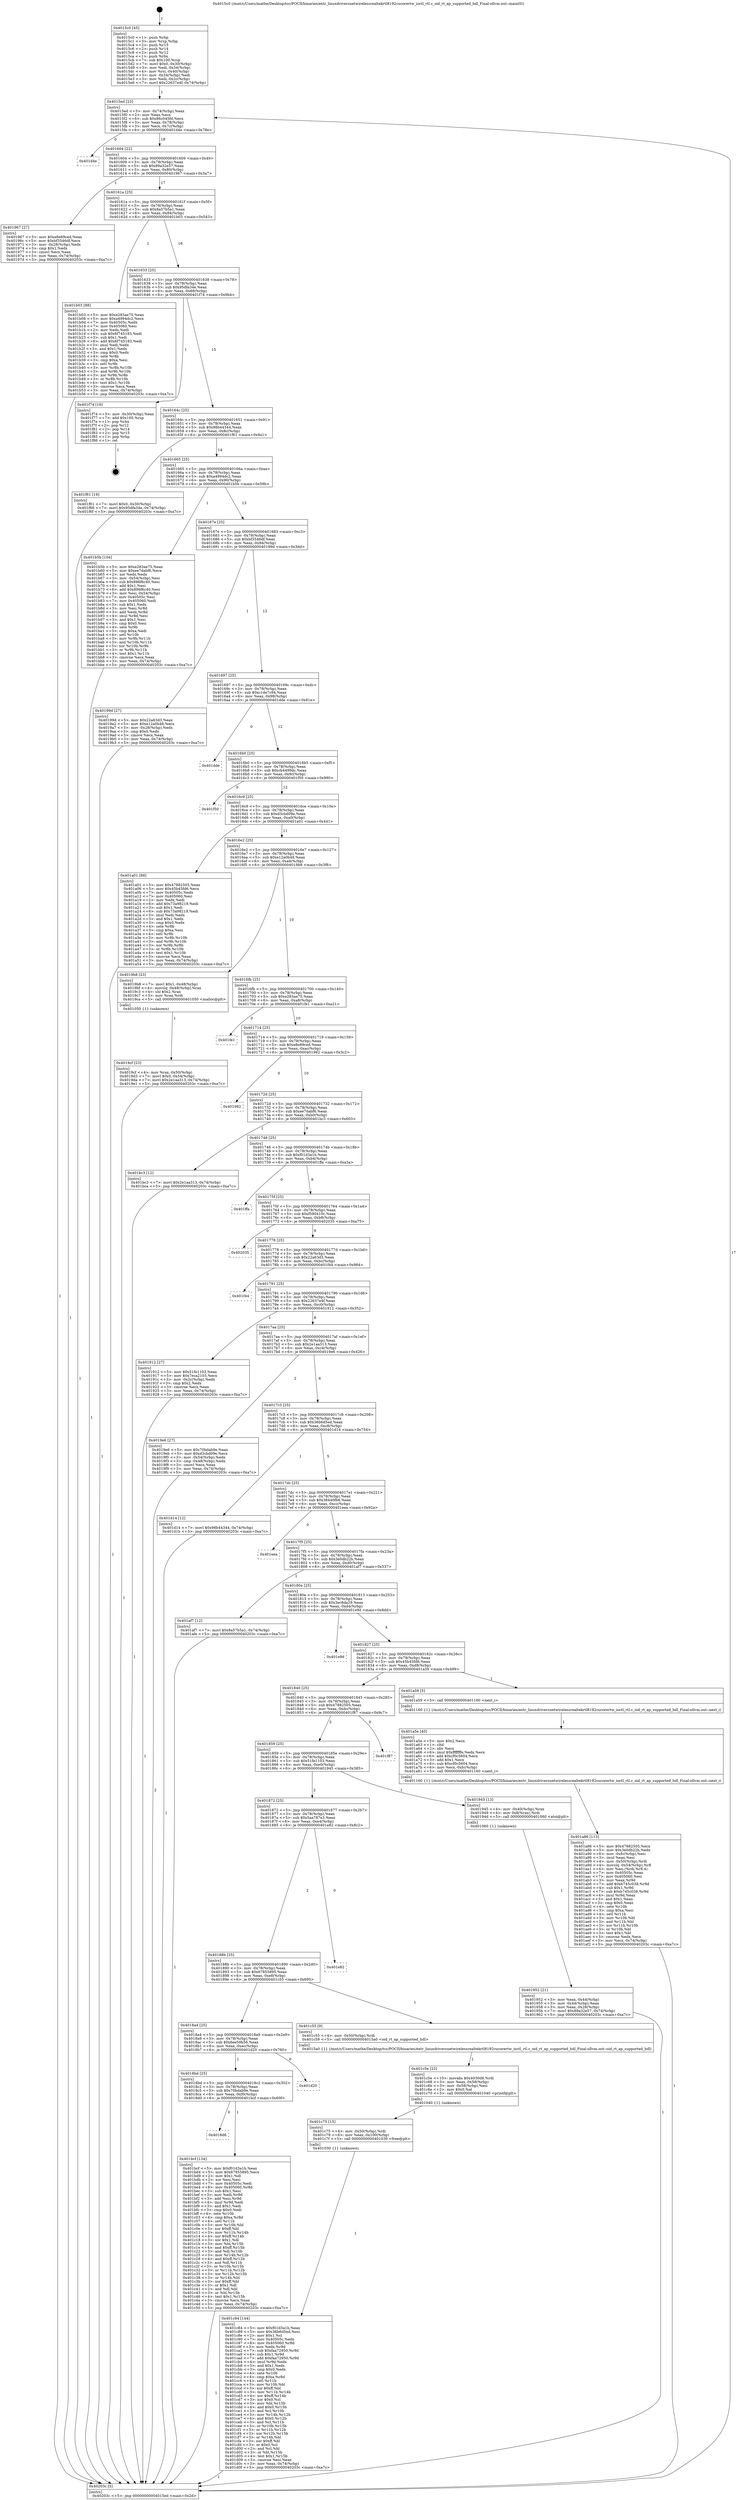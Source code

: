 digraph "0x4015c0" {
  label = "0x4015c0 (/mnt/c/Users/mathe/Desktop/tcc/POCII/binaries/extr_linuxdriversnetwirelessrealtekrtl8192cucorertw_ioctl_rtl.c_oid_rt_ap_supported_hdl_Final-ollvm.out::main(0))"
  labelloc = "t"
  node[shape=record]

  Entry [label="",width=0.3,height=0.3,shape=circle,fillcolor=black,style=filled]
  "0x4015ed" [label="{
     0x4015ed [23]\l
     | [instrs]\l
     &nbsp;&nbsp;0x4015ed \<+3\>: mov -0x74(%rbp),%eax\l
     &nbsp;&nbsp;0x4015f0 \<+2\>: mov %eax,%ecx\l
     &nbsp;&nbsp;0x4015f2 \<+6\>: sub $0x86c045fd,%ecx\l
     &nbsp;&nbsp;0x4015f8 \<+3\>: mov %eax,-0x78(%rbp)\l
     &nbsp;&nbsp;0x4015fb \<+3\>: mov %ecx,-0x7c(%rbp)\l
     &nbsp;&nbsp;0x4015fe \<+6\>: je 0000000000401d4e \<main+0x78e\>\l
  }"]
  "0x401d4e" [label="{
     0x401d4e\l
  }", style=dashed]
  "0x401604" [label="{
     0x401604 [22]\l
     | [instrs]\l
     &nbsp;&nbsp;0x401604 \<+5\>: jmp 0000000000401609 \<main+0x49\>\l
     &nbsp;&nbsp;0x401609 \<+3\>: mov -0x78(%rbp),%eax\l
     &nbsp;&nbsp;0x40160c \<+5\>: sub $0x89a32e57,%eax\l
     &nbsp;&nbsp;0x401611 \<+3\>: mov %eax,-0x80(%rbp)\l
     &nbsp;&nbsp;0x401614 \<+6\>: je 0000000000401967 \<main+0x3a7\>\l
  }"]
  Exit [label="",width=0.3,height=0.3,shape=circle,fillcolor=black,style=filled,peripheries=2]
  "0x401967" [label="{
     0x401967 [27]\l
     | [instrs]\l
     &nbsp;&nbsp;0x401967 \<+5\>: mov $0xe8e89ced,%eax\l
     &nbsp;&nbsp;0x40196c \<+5\>: mov $0xbf3546df,%ecx\l
     &nbsp;&nbsp;0x401971 \<+3\>: mov -0x28(%rbp),%edx\l
     &nbsp;&nbsp;0x401974 \<+3\>: cmp $0x1,%edx\l
     &nbsp;&nbsp;0x401977 \<+3\>: cmovl %ecx,%eax\l
     &nbsp;&nbsp;0x40197a \<+3\>: mov %eax,-0x74(%rbp)\l
     &nbsp;&nbsp;0x40197d \<+5\>: jmp 000000000040203c \<main+0xa7c\>\l
  }"]
  "0x40161a" [label="{
     0x40161a [25]\l
     | [instrs]\l
     &nbsp;&nbsp;0x40161a \<+5\>: jmp 000000000040161f \<main+0x5f\>\l
     &nbsp;&nbsp;0x40161f \<+3\>: mov -0x78(%rbp),%eax\l
     &nbsp;&nbsp;0x401622 \<+5\>: sub $0x8a57b5a1,%eax\l
     &nbsp;&nbsp;0x401627 \<+6\>: mov %eax,-0x84(%rbp)\l
     &nbsp;&nbsp;0x40162d \<+6\>: je 0000000000401b03 \<main+0x543\>\l
  }"]
  "0x401c84" [label="{
     0x401c84 [144]\l
     | [instrs]\l
     &nbsp;&nbsp;0x401c84 \<+5\>: mov $0xf01d3a1b,%eax\l
     &nbsp;&nbsp;0x401c89 \<+5\>: mov $0x36b6d5ed,%esi\l
     &nbsp;&nbsp;0x401c8e \<+2\>: mov $0x1,%cl\l
     &nbsp;&nbsp;0x401c90 \<+7\>: mov 0x40505c,%edx\l
     &nbsp;&nbsp;0x401c97 \<+8\>: mov 0x405060,%r8d\l
     &nbsp;&nbsp;0x401c9f \<+3\>: mov %edx,%r9d\l
     &nbsp;&nbsp;0x401ca2 \<+7\>: sub $0xfaa72950,%r9d\l
     &nbsp;&nbsp;0x401ca9 \<+4\>: sub $0x1,%r9d\l
     &nbsp;&nbsp;0x401cad \<+7\>: add $0xfaa72950,%r9d\l
     &nbsp;&nbsp;0x401cb4 \<+4\>: imul %r9d,%edx\l
     &nbsp;&nbsp;0x401cb8 \<+3\>: and $0x1,%edx\l
     &nbsp;&nbsp;0x401cbb \<+3\>: cmp $0x0,%edx\l
     &nbsp;&nbsp;0x401cbe \<+4\>: sete %r10b\l
     &nbsp;&nbsp;0x401cc2 \<+4\>: cmp $0xa,%r8d\l
     &nbsp;&nbsp;0x401cc6 \<+4\>: setl %r11b\l
     &nbsp;&nbsp;0x401cca \<+3\>: mov %r10b,%bl\l
     &nbsp;&nbsp;0x401ccd \<+3\>: xor $0xff,%bl\l
     &nbsp;&nbsp;0x401cd0 \<+3\>: mov %r11b,%r14b\l
     &nbsp;&nbsp;0x401cd3 \<+4\>: xor $0xff,%r14b\l
     &nbsp;&nbsp;0x401cd7 \<+3\>: xor $0x0,%cl\l
     &nbsp;&nbsp;0x401cda \<+3\>: mov %bl,%r15b\l
     &nbsp;&nbsp;0x401cdd \<+4\>: and $0x0,%r15b\l
     &nbsp;&nbsp;0x401ce1 \<+3\>: and %cl,%r10b\l
     &nbsp;&nbsp;0x401ce4 \<+3\>: mov %r14b,%r12b\l
     &nbsp;&nbsp;0x401ce7 \<+4\>: and $0x0,%r12b\l
     &nbsp;&nbsp;0x401ceb \<+3\>: and %cl,%r11b\l
     &nbsp;&nbsp;0x401cee \<+3\>: or %r10b,%r15b\l
     &nbsp;&nbsp;0x401cf1 \<+3\>: or %r11b,%r12b\l
     &nbsp;&nbsp;0x401cf4 \<+3\>: xor %r12b,%r15b\l
     &nbsp;&nbsp;0x401cf7 \<+3\>: or %r14b,%bl\l
     &nbsp;&nbsp;0x401cfa \<+3\>: xor $0xff,%bl\l
     &nbsp;&nbsp;0x401cfd \<+3\>: or $0x0,%cl\l
     &nbsp;&nbsp;0x401d00 \<+2\>: and %cl,%bl\l
     &nbsp;&nbsp;0x401d02 \<+3\>: or %bl,%r15b\l
     &nbsp;&nbsp;0x401d05 \<+4\>: test $0x1,%r15b\l
     &nbsp;&nbsp;0x401d09 \<+3\>: cmovne %esi,%eax\l
     &nbsp;&nbsp;0x401d0c \<+3\>: mov %eax,-0x74(%rbp)\l
     &nbsp;&nbsp;0x401d0f \<+5\>: jmp 000000000040203c \<main+0xa7c\>\l
  }"]
  "0x401b03" [label="{
     0x401b03 [88]\l
     | [instrs]\l
     &nbsp;&nbsp;0x401b03 \<+5\>: mov $0xe283ae75,%eax\l
     &nbsp;&nbsp;0x401b08 \<+5\>: mov $0xa4994dc2,%ecx\l
     &nbsp;&nbsp;0x401b0d \<+7\>: mov 0x40505c,%edx\l
     &nbsp;&nbsp;0x401b14 \<+7\>: mov 0x405060,%esi\l
     &nbsp;&nbsp;0x401b1b \<+2\>: mov %edx,%edi\l
     &nbsp;&nbsp;0x401b1d \<+6\>: sub $0x6f745183,%edi\l
     &nbsp;&nbsp;0x401b23 \<+3\>: sub $0x1,%edi\l
     &nbsp;&nbsp;0x401b26 \<+6\>: add $0x6f745183,%edi\l
     &nbsp;&nbsp;0x401b2c \<+3\>: imul %edi,%edx\l
     &nbsp;&nbsp;0x401b2f \<+3\>: and $0x1,%edx\l
     &nbsp;&nbsp;0x401b32 \<+3\>: cmp $0x0,%edx\l
     &nbsp;&nbsp;0x401b35 \<+4\>: sete %r8b\l
     &nbsp;&nbsp;0x401b39 \<+3\>: cmp $0xa,%esi\l
     &nbsp;&nbsp;0x401b3c \<+4\>: setl %r9b\l
     &nbsp;&nbsp;0x401b40 \<+3\>: mov %r8b,%r10b\l
     &nbsp;&nbsp;0x401b43 \<+3\>: and %r9b,%r10b\l
     &nbsp;&nbsp;0x401b46 \<+3\>: xor %r9b,%r8b\l
     &nbsp;&nbsp;0x401b49 \<+3\>: or %r8b,%r10b\l
     &nbsp;&nbsp;0x401b4c \<+4\>: test $0x1,%r10b\l
     &nbsp;&nbsp;0x401b50 \<+3\>: cmovne %ecx,%eax\l
     &nbsp;&nbsp;0x401b53 \<+3\>: mov %eax,-0x74(%rbp)\l
     &nbsp;&nbsp;0x401b56 \<+5\>: jmp 000000000040203c \<main+0xa7c\>\l
  }"]
  "0x401633" [label="{
     0x401633 [25]\l
     | [instrs]\l
     &nbsp;&nbsp;0x401633 \<+5\>: jmp 0000000000401638 \<main+0x78\>\l
     &nbsp;&nbsp;0x401638 \<+3\>: mov -0x78(%rbp),%eax\l
     &nbsp;&nbsp;0x40163b \<+5\>: sub $0x95dfa34e,%eax\l
     &nbsp;&nbsp;0x401640 \<+6\>: mov %eax,-0x88(%rbp)\l
     &nbsp;&nbsp;0x401646 \<+6\>: je 0000000000401f74 \<main+0x9b4\>\l
  }"]
  "0x401c75" [label="{
     0x401c75 [15]\l
     | [instrs]\l
     &nbsp;&nbsp;0x401c75 \<+4\>: mov -0x50(%rbp),%rdi\l
     &nbsp;&nbsp;0x401c79 \<+6\>: mov %eax,-0x100(%rbp)\l
     &nbsp;&nbsp;0x401c7f \<+5\>: call 0000000000401030 \<free@plt\>\l
     | [calls]\l
     &nbsp;&nbsp;0x401030 \{1\} (unknown)\l
  }"]
  "0x401f74" [label="{
     0x401f74 [19]\l
     | [instrs]\l
     &nbsp;&nbsp;0x401f74 \<+3\>: mov -0x30(%rbp),%eax\l
     &nbsp;&nbsp;0x401f77 \<+7\>: add $0x100,%rsp\l
     &nbsp;&nbsp;0x401f7e \<+1\>: pop %rbx\l
     &nbsp;&nbsp;0x401f7f \<+2\>: pop %r12\l
     &nbsp;&nbsp;0x401f81 \<+2\>: pop %r14\l
     &nbsp;&nbsp;0x401f83 \<+2\>: pop %r15\l
     &nbsp;&nbsp;0x401f85 \<+1\>: pop %rbp\l
     &nbsp;&nbsp;0x401f86 \<+1\>: ret\l
  }"]
  "0x40164c" [label="{
     0x40164c [25]\l
     | [instrs]\l
     &nbsp;&nbsp;0x40164c \<+5\>: jmp 0000000000401651 \<main+0x91\>\l
     &nbsp;&nbsp;0x401651 \<+3\>: mov -0x78(%rbp),%eax\l
     &nbsp;&nbsp;0x401654 \<+5\>: sub $0x98b44344,%eax\l
     &nbsp;&nbsp;0x401659 \<+6\>: mov %eax,-0x8c(%rbp)\l
     &nbsp;&nbsp;0x40165f \<+6\>: je 0000000000401f61 \<main+0x9a1\>\l
  }"]
  "0x401c5e" [label="{
     0x401c5e [23]\l
     | [instrs]\l
     &nbsp;&nbsp;0x401c5e \<+10\>: movabs $0x4030d6,%rdi\l
     &nbsp;&nbsp;0x401c68 \<+3\>: mov %eax,-0x58(%rbp)\l
     &nbsp;&nbsp;0x401c6b \<+3\>: mov -0x58(%rbp),%esi\l
     &nbsp;&nbsp;0x401c6e \<+2\>: mov $0x0,%al\l
     &nbsp;&nbsp;0x401c70 \<+5\>: call 0000000000401040 \<printf@plt\>\l
     | [calls]\l
     &nbsp;&nbsp;0x401040 \{1\} (unknown)\l
  }"]
  "0x401f61" [label="{
     0x401f61 [19]\l
     | [instrs]\l
     &nbsp;&nbsp;0x401f61 \<+7\>: movl $0x0,-0x30(%rbp)\l
     &nbsp;&nbsp;0x401f68 \<+7\>: movl $0x95dfa34e,-0x74(%rbp)\l
     &nbsp;&nbsp;0x401f6f \<+5\>: jmp 000000000040203c \<main+0xa7c\>\l
  }"]
  "0x401665" [label="{
     0x401665 [25]\l
     | [instrs]\l
     &nbsp;&nbsp;0x401665 \<+5\>: jmp 000000000040166a \<main+0xaa\>\l
     &nbsp;&nbsp;0x40166a \<+3\>: mov -0x78(%rbp),%eax\l
     &nbsp;&nbsp;0x40166d \<+5\>: sub $0xa4994dc2,%eax\l
     &nbsp;&nbsp;0x401672 \<+6\>: mov %eax,-0x90(%rbp)\l
     &nbsp;&nbsp;0x401678 \<+6\>: je 0000000000401b5b \<main+0x59b\>\l
  }"]
  "0x4018d6" [label="{
     0x4018d6\l
  }", style=dashed]
  "0x401b5b" [label="{
     0x401b5b [104]\l
     | [instrs]\l
     &nbsp;&nbsp;0x401b5b \<+5\>: mov $0xe283ae75,%eax\l
     &nbsp;&nbsp;0x401b60 \<+5\>: mov $0xee7dabf6,%ecx\l
     &nbsp;&nbsp;0x401b65 \<+2\>: xor %edx,%edx\l
     &nbsp;&nbsp;0x401b67 \<+3\>: mov -0x54(%rbp),%esi\l
     &nbsp;&nbsp;0x401b6a \<+6\>: sub $0x896f6c40,%esi\l
     &nbsp;&nbsp;0x401b70 \<+3\>: add $0x1,%esi\l
     &nbsp;&nbsp;0x401b73 \<+6\>: add $0x896f6c40,%esi\l
     &nbsp;&nbsp;0x401b79 \<+3\>: mov %esi,-0x54(%rbp)\l
     &nbsp;&nbsp;0x401b7c \<+7\>: mov 0x40505c,%esi\l
     &nbsp;&nbsp;0x401b83 \<+7\>: mov 0x405060,%edi\l
     &nbsp;&nbsp;0x401b8a \<+3\>: sub $0x1,%edx\l
     &nbsp;&nbsp;0x401b8d \<+3\>: mov %esi,%r8d\l
     &nbsp;&nbsp;0x401b90 \<+3\>: add %edx,%r8d\l
     &nbsp;&nbsp;0x401b93 \<+4\>: imul %r8d,%esi\l
     &nbsp;&nbsp;0x401b97 \<+3\>: and $0x1,%esi\l
     &nbsp;&nbsp;0x401b9a \<+3\>: cmp $0x0,%esi\l
     &nbsp;&nbsp;0x401b9d \<+4\>: sete %r9b\l
     &nbsp;&nbsp;0x401ba1 \<+3\>: cmp $0xa,%edi\l
     &nbsp;&nbsp;0x401ba4 \<+4\>: setl %r10b\l
     &nbsp;&nbsp;0x401ba8 \<+3\>: mov %r9b,%r11b\l
     &nbsp;&nbsp;0x401bab \<+3\>: and %r10b,%r11b\l
     &nbsp;&nbsp;0x401bae \<+3\>: xor %r10b,%r9b\l
     &nbsp;&nbsp;0x401bb1 \<+3\>: or %r9b,%r11b\l
     &nbsp;&nbsp;0x401bb4 \<+4\>: test $0x1,%r11b\l
     &nbsp;&nbsp;0x401bb8 \<+3\>: cmovne %ecx,%eax\l
     &nbsp;&nbsp;0x401bbb \<+3\>: mov %eax,-0x74(%rbp)\l
     &nbsp;&nbsp;0x401bbe \<+5\>: jmp 000000000040203c \<main+0xa7c\>\l
  }"]
  "0x40167e" [label="{
     0x40167e [25]\l
     | [instrs]\l
     &nbsp;&nbsp;0x40167e \<+5\>: jmp 0000000000401683 \<main+0xc3\>\l
     &nbsp;&nbsp;0x401683 \<+3\>: mov -0x78(%rbp),%eax\l
     &nbsp;&nbsp;0x401686 \<+5\>: sub $0xbf3546df,%eax\l
     &nbsp;&nbsp;0x40168b \<+6\>: mov %eax,-0x94(%rbp)\l
     &nbsp;&nbsp;0x401691 \<+6\>: je 000000000040199d \<main+0x3dd\>\l
  }"]
  "0x401bcf" [label="{
     0x401bcf [134]\l
     | [instrs]\l
     &nbsp;&nbsp;0x401bcf \<+5\>: mov $0xf01d3a1b,%eax\l
     &nbsp;&nbsp;0x401bd4 \<+5\>: mov $0x67855895,%ecx\l
     &nbsp;&nbsp;0x401bd9 \<+2\>: mov $0x1,%dl\l
     &nbsp;&nbsp;0x401bdb \<+2\>: xor %esi,%esi\l
     &nbsp;&nbsp;0x401bdd \<+7\>: mov 0x40505c,%edi\l
     &nbsp;&nbsp;0x401be4 \<+8\>: mov 0x405060,%r8d\l
     &nbsp;&nbsp;0x401bec \<+3\>: sub $0x1,%esi\l
     &nbsp;&nbsp;0x401bef \<+3\>: mov %edi,%r9d\l
     &nbsp;&nbsp;0x401bf2 \<+3\>: add %esi,%r9d\l
     &nbsp;&nbsp;0x401bf5 \<+4\>: imul %r9d,%edi\l
     &nbsp;&nbsp;0x401bf9 \<+3\>: and $0x1,%edi\l
     &nbsp;&nbsp;0x401bfc \<+3\>: cmp $0x0,%edi\l
     &nbsp;&nbsp;0x401bff \<+4\>: sete %r10b\l
     &nbsp;&nbsp;0x401c03 \<+4\>: cmp $0xa,%r8d\l
     &nbsp;&nbsp;0x401c07 \<+4\>: setl %r11b\l
     &nbsp;&nbsp;0x401c0b \<+3\>: mov %r10b,%bl\l
     &nbsp;&nbsp;0x401c0e \<+3\>: xor $0xff,%bl\l
     &nbsp;&nbsp;0x401c11 \<+3\>: mov %r11b,%r14b\l
     &nbsp;&nbsp;0x401c14 \<+4\>: xor $0xff,%r14b\l
     &nbsp;&nbsp;0x401c18 \<+3\>: xor $0x1,%dl\l
     &nbsp;&nbsp;0x401c1b \<+3\>: mov %bl,%r15b\l
     &nbsp;&nbsp;0x401c1e \<+4\>: and $0xff,%r15b\l
     &nbsp;&nbsp;0x401c22 \<+3\>: and %dl,%r10b\l
     &nbsp;&nbsp;0x401c25 \<+3\>: mov %r14b,%r12b\l
     &nbsp;&nbsp;0x401c28 \<+4\>: and $0xff,%r12b\l
     &nbsp;&nbsp;0x401c2c \<+3\>: and %dl,%r11b\l
     &nbsp;&nbsp;0x401c2f \<+3\>: or %r10b,%r15b\l
     &nbsp;&nbsp;0x401c32 \<+3\>: or %r11b,%r12b\l
     &nbsp;&nbsp;0x401c35 \<+3\>: xor %r12b,%r15b\l
     &nbsp;&nbsp;0x401c38 \<+3\>: or %r14b,%bl\l
     &nbsp;&nbsp;0x401c3b \<+3\>: xor $0xff,%bl\l
     &nbsp;&nbsp;0x401c3e \<+3\>: or $0x1,%dl\l
     &nbsp;&nbsp;0x401c41 \<+2\>: and %dl,%bl\l
     &nbsp;&nbsp;0x401c43 \<+3\>: or %bl,%r15b\l
     &nbsp;&nbsp;0x401c46 \<+4\>: test $0x1,%r15b\l
     &nbsp;&nbsp;0x401c4a \<+3\>: cmovne %ecx,%eax\l
     &nbsp;&nbsp;0x401c4d \<+3\>: mov %eax,-0x74(%rbp)\l
     &nbsp;&nbsp;0x401c50 \<+5\>: jmp 000000000040203c \<main+0xa7c\>\l
  }"]
  "0x40199d" [label="{
     0x40199d [27]\l
     | [instrs]\l
     &nbsp;&nbsp;0x40199d \<+5\>: mov $0x22a63d3,%eax\l
     &nbsp;&nbsp;0x4019a2 \<+5\>: mov $0xe12a0b48,%ecx\l
     &nbsp;&nbsp;0x4019a7 \<+3\>: mov -0x28(%rbp),%edx\l
     &nbsp;&nbsp;0x4019aa \<+3\>: cmp $0x0,%edx\l
     &nbsp;&nbsp;0x4019ad \<+3\>: cmove %ecx,%eax\l
     &nbsp;&nbsp;0x4019b0 \<+3\>: mov %eax,-0x74(%rbp)\l
     &nbsp;&nbsp;0x4019b3 \<+5\>: jmp 000000000040203c \<main+0xa7c\>\l
  }"]
  "0x401697" [label="{
     0x401697 [25]\l
     | [instrs]\l
     &nbsp;&nbsp;0x401697 \<+5\>: jmp 000000000040169c \<main+0xdc\>\l
     &nbsp;&nbsp;0x40169c \<+3\>: mov -0x78(%rbp),%eax\l
     &nbsp;&nbsp;0x40169f \<+5\>: sub $0xc1de7c94,%eax\l
     &nbsp;&nbsp;0x4016a4 \<+6\>: mov %eax,-0x98(%rbp)\l
     &nbsp;&nbsp;0x4016aa \<+6\>: je 0000000000401dde \<main+0x81e\>\l
  }"]
  "0x4018bd" [label="{
     0x4018bd [25]\l
     | [instrs]\l
     &nbsp;&nbsp;0x4018bd \<+5\>: jmp 00000000004018c2 \<main+0x302\>\l
     &nbsp;&nbsp;0x4018c2 \<+3\>: mov -0x78(%rbp),%eax\l
     &nbsp;&nbsp;0x4018c5 \<+5\>: sub $0x70bdab9e,%eax\l
     &nbsp;&nbsp;0x4018ca \<+6\>: mov %eax,-0xf0(%rbp)\l
     &nbsp;&nbsp;0x4018d0 \<+6\>: je 0000000000401bcf \<main+0x60f\>\l
  }"]
  "0x401dde" [label="{
     0x401dde\l
  }", style=dashed]
  "0x4016b0" [label="{
     0x4016b0 [25]\l
     | [instrs]\l
     &nbsp;&nbsp;0x4016b0 \<+5\>: jmp 00000000004016b5 \<main+0xf5\>\l
     &nbsp;&nbsp;0x4016b5 \<+3\>: mov -0x78(%rbp),%eax\l
     &nbsp;&nbsp;0x4016b8 \<+5\>: sub $0xcb4499dc,%eax\l
     &nbsp;&nbsp;0x4016bd \<+6\>: mov %eax,-0x9c(%rbp)\l
     &nbsp;&nbsp;0x4016c3 \<+6\>: je 0000000000401f50 \<main+0x990\>\l
  }"]
  "0x401d20" [label="{
     0x401d20\l
  }", style=dashed]
  "0x401f50" [label="{
     0x401f50\l
  }", style=dashed]
  "0x4016c9" [label="{
     0x4016c9 [25]\l
     | [instrs]\l
     &nbsp;&nbsp;0x4016c9 \<+5\>: jmp 00000000004016ce \<main+0x10e\>\l
     &nbsp;&nbsp;0x4016ce \<+3\>: mov -0x78(%rbp),%eax\l
     &nbsp;&nbsp;0x4016d1 \<+5\>: sub $0xd3cbd09e,%eax\l
     &nbsp;&nbsp;0x4016d6 \<+6\>: mov %eax,-0xa0(%rbp)\l
     &nbsp;&nbsp;0x4016dc \<+6\>: je 0000000000401a01 \<main+0x441\>\l
  }"]
  "0x4018a4" [label="{
     0x4018a4 [25]\l
     | [instrs]\l
     &nbsp;&nbsp;0x4018a4 \<+5\>: jmp 00000000004018a9 \<main+0x2e9\>\l
     &nbsp;&nbsp;0x4018a9 \<+3\>: mov -0x78(%rbp),%eax\l
     &nbsp;&nbsp;0x4018ac \<+5\>: sub $0x6ee59b56,%eax\l
     &nbsp;&nbsp;0x4018b1 \<+6\>: mov %eax,-0xec(%rbp)\l
     &nbsp;&nbsp;0x4018b7 \<+6\>: je 0000000000401d20 \<main+0x760\>\l
  }"]
  "0x401a01" [label="{
     0x401a01 [88]\l
     | [instrs]\l
     &nbsp;&nbsp;0x401a01 \<+5\>: mov $0x47882505,%eax\l
     &nbsp;&nbsp;0x401a06 \<+5\>: mov $0x45b45fd6,%ecx\l
     &nbsp;&nbsp;0x401a0b \<+7\>: mov 0x40505c,%edx\l
     &nbsp;&nbsp;0x401a12 \<+7\>: mov 0x405060,%esi\l
     &nbsp;&nbsp;0x401a19 \<+2\>: mov %edx,%edi\l
     &nbsp;&nbsp;0x401a1b \<+6\>: add $0x73a98219,%edi\l
     &nbsp;&nbsp;0x401a21 \<+3\>: sub $0x1,%edi\l
     &nbsp;&nbsp;0x401a24 \<+6\>: sub $0x73a98219,%edi\l
     &nbsp;&nbsp;0x401a2a \<+3\>: imul %edi,%edx\l
     &nbsp;&nbsp;0x401a2d \<+3\>: and $0x1,%edx\l
     &nbsp;&nbsp;0x401a30 \<+3\>: cmp $0x0,%edx\l
     &nbsp;&nbsp;0x401a33 \<+4\>: sete %r8b\l
     &nbsp;&nbsp;0x401a37 \<+3\>: cmp $0xa,%esi\l
     &nbsp;&nbsp;0x401a3a \<+4\>: setl %r9b\l
     &nbsp;&nbsp;0x401a3e \<+3\>: mov %r8b,%r10b\l
     &nbsp;&nbsp;0x401a41 \<+3\>: and %r9b,%r10b\l
     &nbsp;&nbsp;0x401a44 \<+3\>: xor %r9b,%r8b\l
     &nbsp;&nbsp;0x401a47 \<+3\>: or %r8b,%r10b\l
     &nbsp;&nbsp;0x401a4a \<+4\>: test $0x1,%r10b\l
     &nbsp;&nbsp;0x401a4e \<+3\>: cmovne %ecx,%eax\l
     &nbsp;&nbsp;0x401a51 \<+3\>: mov %eax,-0x74(%rbp)\l
     &nbsp;&nbsp;0x401a54 \<+5\>: jmp 000000000040203c \<main+0xa7c\>\l
  }"]
  "0x4016e2" [label="{
     0x4016e2 [25]\l
     | [instrs]\l
     &nbsp;&nbsp;0x4016e2 \<+5\>: jmp 00000000004016e7 \<main+0x127\>\l
     &nbsp;&nbsp;0x4016e7 \<+3\>: mov -0x78(%rbp),%eax\l
     &nbsp;&nbsp;0x4016ea \<+5\>: sub $0xe12a0b48,%eax\l
     &nbsp;&nbsp;0x4016ef \<+6\>: mov %eax,-0xa4(%rbp)\l
     &nbsp;&nbsp;0x4016f5 \<+6\>: je 00000000004019b8 \<main+0x3f8\>\l
  }"]
  "0x401c55" [label="{
     0x401c55 [9]\l
     | [instrs]\l
     &nbsp;&nbsp;0x401c55 \<+4\>: mov -0x50(%rbp),%rdi\l
     &nbsp;&nbsp;0x401c59 \<+5\>: call 00000000004015a0 \<oid_rt_ap_supported_hdl\>\l
     | [calls]\l
     &nbsp;&nbsp;0x4015a0 \{1\} (/mnt/c/Users/mathe/Desktop/tcc/POCII/binaries/extr_linuxdriversnetwirelessrealtekrtl8192cucorertw_ioctl_rtl.c_oid_rt_ap_supported_hdl_Final-ollvm.out::oid_rt_ap_supported_hdl)\l
  }"]
  "0x4019b8" [label="{
     0x4019b8 [23]\l
     | [instrs]\l
     &nbsp;&nbsp;0x4019b8 \<+7\>: movl $0x1,-0x48(%rbp)\l
     &nbsp;&nbsp;0x4019bf \<+4\>: movslq -0x48(%rbp),%rax\l
     &nbsp;&nbsp;0x4019c3 \<+4\>: shl $0x2,%rax\l
     &nbsp;&nbsp;0x4019c7 \<+3\>: mov %rax,%rdi\l
     &nbsp;&nbsp;0x4019ca \<+5\>: call 0000000000401050 \<malloc@plt\>\l
     | [calls]\l
     &nbsp;&nbsp;0x401050 \{1\} (unknown)\l
  }"]
  "0x4016fb" [label="{
     0x4016fb [25]\l
     | [instrs]\l
     &nbsp;&nbsp;0x4016fb \<+5\>: jmp 0000000000401700 \<main+0x140\>\l
     &nbsp;&nbsp;0x401700 \<+3\>: mov -0x78(%rbp),%eax\l
     &nbsp;&nbsp;0x401703 \<+5\>: sub $0xe283ae75,%eax\l
     &nbsp;&nbsp;0x401708 \<+6\>: mov %eax,-0xa8(%rbp)\l
     &nbsp;&nbsp;0x40170e \<+6\>: je 0000000000401fe1 \<main+0xa21\>\l
  }"]
  "0x40188b" [label="{
     0x40188b [25]\l
     | [instrs]\l
     &nbsp;&nbsp;0x40188b \<+5\>: jmp 0000000000401890 \<main+0x2d0\>\l
     &nbsp;&nbsp;0x401890 \<+3\>: mov -0x78(%rbp),%eax\l
     &nbsp;&nbsp;0x401893 \<+5\>: sub $0x67855895,%eax\l
     &nbsp;&nbsp;0x401898 \<+6\>: mov %eax,-0xe8(%rbp)\l
     &nbsp;&nbsp;0x40189e \<+6\>: je 0000000000401c55 \<main+0x695\>\l
  }"]
  "0x401fe1" [label="{
     0x401fe1\l
  }", style=dashed]
  "0x401714" [label="{
     0x401714 [25]\l
     | [instrs]\l
     &nbsp;&nbsp;0x401714 \<+5\>: jmp 0000000000401719 \<main+0x159\>\l
     &nbsp;&nbsp;0x401719 \<+3\>: mov -0x78(%rbp),%eax\l
     &nbsp;&nbsp;0x40171c \<+5\>: sub $0xe8e89ced,%eax\l
     &nbsp;&nbsp;0x401721 \<+6\>: mov %eax,-0xac(%rbp)\l
     &nbsp;&nbsp;0x401727 \<+6\>: je 0000000000401982 \<main+0x3c2\>\l
  }"]
  "0x401e82" [label="{
     0x401e82\l
  }", style=dashed]
  "0x401982" [label="{
     0x401982\l
  }", style=dashed]
  "0x40172d" [label="{
     0x40172d [25]\l
     | [instrs]\l
     &nbsp;&nbsp;0x40172d \<+5\>: jmp 0000000000401732 \<main+0x172\>\l
     &nbsp;&nbsp;0x401732 \<+3\>: mov -0x78(%rbp),%eax\l
     &nbsp;&nbsp;0x401735 \<+5\>: sub $0xee7dabf6,%eax\l
     &nbsp;&nbsp;0x40173a \<+6\>: mov %eax,-0xb0(%rbp)\l
     &nbsp;&nbsp;0x401740 \<+6\>: je 0000000000401bc3 \<main+0x603\>\l
  }"]
  "0x401a86" [label="{
     0x401a86 [113]\l
     | [instrs]\l
     &nbsp;&nbsp;0x401a86 \<+5\>: mov $0x47882505,%ecx\l
     &nbsp;&nbsp;0x401a8b \<+5\>: mov $0x3e0db22b,%edx\l
     &nbsp;&nbsp;0x401a90 \<+6\>: mov -0xfc(%rbp),%esi\l
     &nbsp;&nbsp;0x401a96 \<+3\>: imul %eax,%esi\l
     &nbsp;&nbsp;0x401a99 \<+4\>: mov -0x50(%rbp),%rdi\l
     &nbsp;&nbsp;0x401a9d \<+4\>: movslq -0x54(%rbp),%r8\l
     &nbsp;&nbsp;0x401aa1 \<+4\>: mov %esi,(%rdi,%r8,4)\l
     &nbsp;&nbsp;0x401aa5 \<+7\>: mov 0x40505c,%eax\l
     &nbsp;&nbsp;0x401aac \<+7\>: mov 0x405060,%esi\l
     &nbsp;&nbsp;0x401ab3 \<+3\>: mov %eax,%r9d\l
     &nbsp;&nbsp;0x401ab6 \<+7\>: add $0xb745c038,%r9d\l
     &nbsp;&nbsp;0x401abd \<+4\>: sub $0x1,%r9d\l
     &nbsp;&nbsp;0x401ac1 \<+7\>: sub $0xb745c038,%r9d\l
     &nbsp;&nbsp;0x401ac8 \<+4\>: imul %r9d,%eax\l
     &nbsp;&nbsp;0x401acc \<+3\>: and $0x1,%eax\l
     &nbsp;&nbsp;0x401acf \<+3\>: cmp $0x0,%eax\l
     &nbsp;&nbsp;0x401ad2 \<+4\>: sete %r10b\l
     &nbsp;&nbsp;0x401ad6 \<+3\>: cmp $0xa,%esi\l
     &nbsp;&nbsp;0x401ad9 \<+4\>: setl %r11b\l
     &nbsp;&nbsp;0x401add \<+3\>: mov %r10b,%bl\l
     &nbsp;&nbsp;0x401ae0 \<+3\>: and %r11b,%bl\l
     &nbsp;&nbsp;0x401ae3 \<+3\>: xor %r11b,%r10b\l
     &nbsp;&nbsp;0x401ae6 \<+3\>: or %r10b,%bl\l
     &nbsp;&nbsp;0x401ae9 \<+3\>: test $0x1,%bl\l
     &nbsp;&nbsp;0x401aec \<+3\>: cmovne %edx,%ecx\l
     &nbsp;&nbsp;0x401aef \<+3\>: mov %ecx,-0x74(%rbp)\l
     &nbsp;&nbsp;0x401af2 \<+5\>: jmp 000000000040203c \<main+0xa7c\>\l
  }"]
  "0x401bc3" [label="{
     0x401bc3 [12]\l
     | [instrs]\l
     &nbsp;&nbsp;0x401bc3 \<+7\>: movl $0x2e1aa313,-0x74(%rbp)\l
     &nbsp;&nbsp;0x401bca \<+5\>: jmp 000000000040203c \<main+0xa7c\>\l
  }"]
  "0x401746" [label="{
     0x401746 [25]\l
     | [instrs]\l
     &nbsp;&nbsp;0x401746 \<+5\>: jmp 000000000040174b \<main+0x18b\>\l
     &nbsp;&nbsp;0x40174b \<+3\>: mov -0x78(%rbp),%eax\l
     &nbsp;&nbsp;0x40174e \<+5\>: sub $0xf01d3a1b,%eax\l
     &nbsp;&nbsp;0x401753 \<+6\>: mov %eax,-0xb4(%rbp)\l
     &nbsp;&nbsp;0x401759 \<+6\>: je 0000000000401ffa \<main+0xa3a\>\l
  }"]
  "0x401a5e" [label="{
     0x401a5e [40]\l
     | [instrs]\l
     &nbsp;&nbsp;0x401a5e \<+5\>: mov $0x2,%ecx\l
     &nbsp;&nbsp;0x401a63 \<+1\>: cltd\l
     &nbsp;&nbsp;0x401a64 \<+2\>: idiv %ecx\l
     &nbsp;&nbsp;0x401a66 \<+6\>: imul $0xfffffffe,%edx,%ecx\l
     &nbsp;&nbsp;0x401a6c \<+6\>: add $0xcf0c5604,%ecx\l
     &nbsp;&nbsp;0x401a72 \<+3\>: add $0x1,%ecx\l
     &nbsp;&nbsp;0x401a75 \<+6\>: sub $0xcf0c5604,%ecx\l
     &nbsp;&nbsp;0x401a7b \<+6\>: mov %ecx,-0xfc(%rbp)\l
     &nbsp;&nbsp;0x401a81 \<+5\>: call 0000000000401160 \<next_i\>\l
     | [calls]\l
     &nbsp;&nbsp;0x401160 \{1\} (/mnt/c/Users/mathe/Desktop/tcc/POCII/binaries/extr_linuxdriversnetwirelessrealtekrtl8192cucorertw_ioctl_rtl.c_oid_rt_ap_supported_hdl_Final-ollvm.out::next_i)\l
  }"]
  "0x401ffa" [label="{
     0x401ffa\l
  }", style=dashed]
  "0x40175f" [label="{
     0x40175f [25]\l
     | [instrs]\l
     &nbsp;&nbsp;0x40175f \<+5\>: jmp 0000000000401764 \<main+0x1a4\>\l
     &nbsp;&nbsp;0x401764 \<+3\>: mov -0x78(%rbp),%eax\l
     &nbsp;&nbsp;0x401767 \<+5\>: sub $0xf590410c,%eax\l
     &nbsp;&nbsp;0x40176c \<+6\>: mov %eax,-0xb8(%rbp)\l
     &nbsp;&nbsp;0x401772 \<+6\>: je 0000000000402035 \<main+0xa75\>\l
  }"]
  "0x4019cf" [label="{
     0x4019cf [23]\l
     | [instrs]\l
     &nbsp;&nbsp;0x4019cf \<+4\>: mov %rax,-0x50(%rbp)\l
     &nbsp;&nbsp;0x4019d3 \<+7\>: movl $0x0,-0x54(%rbp)\l
     &nbsp;&nbsp;0x4019da \<+7\>: movl $0x2e1aa313,-0x74(%rbp)\l
     &nbsp;&nbsp;0x4019e1 \<+5\>: jmp 000000000040203c \<main+0xa7c\>\l
  }"]
  "0x402035" [label="{
     0x402035\l
  }", style=dashed]
  "0x401778" [label="{
     0x401778 [25]\l
     | [instrs]\l
     &nbsp;&nbsp;0x401778 \<+5\>: jmp 000000000040177d \<main+0x1bd\>\l
     &nbsp;&nbsp;0x40177d \<+3\>: mov -0x78(%rbp),%eax\l
     &nbsp;&nbsp;0x401780 \<+5\>: sub $0x22a63d3,%eax\l
     &nbsp;&nbsp;0x401785 \<+6\>: mov %eax,-0xbc(%rbp)\l
     &nbsp;&nbsp;0x40178b \<+6\>: je 0000000000401f44 \<main+0x984\>\l
  }"]
  "0x401952" [label="{
     0x401952 [21]\l
     | [instrs]\l
     &nbsp;&nbsp;0x401952 \<+3\>: mov %eax,-0x44(%rbp)\l
     &nbsp;&nbsp;0x401955 \<+3\>: mov -0x44(%rbp),%eax\l
     &nbsp;&nbsp;0x401958 \<+3\>: mov %eax,-0x28(%rbp)\l
     &nbsp;&nbsp;0x40195b \<+7\>: movl $0x89a32e57,-0x74(%rbp)\l
     &nbsp;&nbsp;0x401962 \<+5\>: jmp 000000000040203c \<main+0xa7c\>\l
  }"]
  "0x401f44" [label="{
     0x401f44\l
  }", style=dashed]
  "0x401791" [label="{
     0x401791 [25]\l
     | [instrs]\l
     &nbsp;&nbsp;0x401791 \<+5\>: jmp 0000000000401796 \<main+0x1d6\>\l
     &nbsp;&nbsp;0x401796 \<+3\>: mov -0x78(%rbp),%eax\l
     &nbsp;&nbsp;0x401799 \<+5\>: sub $0x22637e4f,%eax\l
     &nbsp;&nbsp;0x40179e \<+6\>: mov %eax,-0xc0(%rbp)\l
     &nbsp;&nbsp;0x4017a4 \<+6\>: je 0000000000401912 \<main+0x352\>\l
  }"]
  "0x401872" [label="{
     0x401872 [25]\l
     | [instrs]\l
     &nbsp;&nbsp;0x401872 \<+5\>: jmp 0000000000401877 \<main+0x2b7\>\l
     &nbsp;&nbsp;0x401877 \<+3\>: mov -0x78(%rbp),%eax\l
     &nbsp;&nbsp;0x40187a \<+5\>: sub $0x5aa787e3,%eax\l
     &nbsp;&nbsp;0x40187f \<+6\>: mov %eax,-0xe4(%rbp)\l
     &nbsp;&nbsp;0x401885 \<+6\>: je 0000000000401e82 \<main+0x8c2\>\l
  }"]
  "0x401912" [label="{
     0x401912 [27]\l
     | [instrs]\l
     &nbsp;&nbsp;0x401912 \<+5\>: mov $0x51fe1103,%eax\l
     &nbsp;&nbsp;0x401917 \<+5\>: mov $0x7eca2103,%ecx\l
     &nbsp;&nbsp;0x40191c \<+3\>: mov -0x2c(%rbp),%edx\l
     &nbsp;&nbsp;0x40191f \<+3\>: cmp $0x2,%edx\l
     &nbsp;&nbsp;0x401922 \<+3\>: cmovne %ecx,%eax\l
     &nbsp;&nbsp;0x401925 \<+3\>: mov %eax,-0x74(%rbp)\l
     &nbsp;&nbsp;0x401928 \<+5\>: jmp 000000000040203c \<main+0xa7c\>\l
  }"]
  "0x4017aa" [label="{
     0x4017aa [25]\l
     | [instrs]\l
     &nbsp;&nbsp;0x4017aa \<+5\>: jmp 00000000004017af \<main+0x1ef\>\l
     &nbsp;&nbsp;0x4017af \<+3\>: mov -0x78(%rbp),%eax\l
     &nbsp;&nbsp;0x4017b2 \<+5\>: sub $0x2e1aa313,%eax\l
     &nbsp;&nbsp;0x4017b7 \<+6\>: mov %eax,-0xc4(%rbp)\l
     &nbsp;&nbsp;0x4017bd \<+6\>: je 00000000004019e6 \<main+0x426\>\l
  }"]
  "0x40203c" [label="{
     0x40203c [5]\l
     | [instrs]\l
     &nbsp;&nbsp;0x40203c \<+5\>: jmp 00000000004015ed \<main+0x2d\>\l
  }"]
  "0x4015c0" [label="{
     0x4015c0 [45]\l
     | [instrs]\l
     &nbsp;&nbsp;0x4015c0 \<+1\>: push %rbp\l
     &nbsp;&nbsp;0x4015c1 \<+3\>: mov %rsp,%rbp\l
     &nbsp;&nbsp;0x4015c4 \<+2\>: push %r15\l
     &nbsp;&nbsp;0x4015c6 \<+2\>: push %r14\l
     &nbsp;&nbsp;0x4015c8 \<+2\>: push %r12\l
     &nbsp;&nbsp;0x4015ca \<+1\>: push %rbx\l
     &nbsp;&nbsp;0x4015cb \<+7\>: sub $0x100,%rsp\l
     &nbsp;&nbsp;0x4015d2 \<+7\>: movl $0x0,-0x30(%rbp)\l
     &nbsp;&nbsp;0x4015d9 \<+3\>: mov %edi,-0x34(%rbp)\l
     &nbsp;&nbsp;0x4015dc \<+4\>: mov %rsi,-0x40(%rbp)\l
     &nbsp;&nbsp;0x4015e0 \<+3\>: mov -0x34(%rbp),%edi\l
     &nbsp;&nbsp;0x4015e3 \<+3\>: mov %edi,-0x2c(%rbp)\l
     &nbsp;&nbsp;0x4015e6 \<+7\>: movl $0x22637e4f,-0x74(%rbp)\l
  }"]
  "0x401945" [label="{
     0x401945 [13]\l
     | [instrs]\l
     &nbsp;&nbsp;0x401945 \<+4\>: mov -0x40(%rbp),%rax\l
     &nbsp;&nbsp;0x401949 \<+4\>: mov 0x8(%rax),%rdi\l
     &nbsp;&nbsp;0x40194d \<+5\>: call 0000000000401060 \<atoi@plt\>\l
     | [calls]\l
     &nbsp;&nbsp;0x401060 \{1\} (unknown)\l
  }"]
  "0x4019e6" [label="{
     0x4019e6 [27]\l
     | [instrs]\l
     &nbsp;&nbsp;0x4019e6 \<+5\>: mov $0x70bdab9e,%eax\l
     &nbsp;&nbsp;0x4019eb \<+5\>: mov $0xd3cbd09e,%ecx\l
     &nbsp;&nbsp;0x4019f0 \<+3\>: mov -0x54(%rbp),%edx\l
     &nbsp;&nbsp;0x4019f3 \<+3\>: cmp -0x48(%rbp),%edx\l
     &nbsp;&nbsp;0x4019f6 \<+3\>: cmovl %ecx,%eax\l
     &nbsp;&nbsp;0x4019f9 \<+3\>: mov %eax,-0x74(%rbp)\l
     &nbsp;&nbsp;0x4019fc \<+5\>: jmp 000000000040203c \<main+0xa7c\>\l
  }"]
  "0x4017c3" [label="{
     0x4017c3 [25]\l
     | [instrs]\l
     &nbsp;&nbsp;0x4017c3 \<+5\>: jmp 00000000004017c8 \<main+0x208\>\l
     &nbsp;&nbsp;0x4017c8 \<+3\>: mov -0x78(%rbp),%eax\l
     &nbsp;&nbsp;0x4017cb \<+5\>: sub $0x36b6d5ed,%eax\l
     &nbsp;&nbsp;0x4017d0 \<+6\>: mov %eax,-0xc8(%rbp)\l
     &nbsp;&nbsp;0x4017d6 \<+6\>: je 0000000000401d14 \<main+0x754\>\l
  }"]
  "0x401859" [label="{
     0x401859 [25]\l
     | [instrs]\l
     &nbsp;&nbsp;0x401859 \<+5\>: jmp 000000000040185e \<main+0x29e\>\l
     &nbsp;&nbsp;0x40185e \<+3\>: mov -0x78(%rbp),%eax\l
     &nbsp;&nbsp;0x401861 \<+5\>: sub $0x51fe1103,%eax\l
     &nbsp;&nbsp;0x401866 \<+6\>: mov %eax,-0xe0(%rbp)\l
     &nbsp;&nbsp;0x40186c \<+6\>: je 0000000000401945 \<main+0x385\>\l
  }"]
  "0x401d14" [label="{
     0x401d14 [12]\l
     | [instrs]\l
     &nbsp;&nbsp;0x401d14 \<+7\>: movl $0x98b44344,-0x74(%rbp)\l
     &nbsp;&nbsp;0x401d1b \<+5\>: jmp 000000000040203c \<main+0xa7c\>\l
  }"]
  "0x4017dc" [label="{
     0x4017dc [25]\l
     | [instrs]\l
     &nbsp;&nbsp;0x4017dc \<+5\>: jmp 00000000004017e1 \<main+0x221\>\l
     &nbsp;&nbsp;0x4017e1 \<+3\>: mov -0x78(%rbp),%eax\l
     &nbsp;&nbsp;0x4017e4 \<+5\>: sub $0x38440fb6,%eax\l
     &nbsp;&nbsp;0x4017e9 \<+6\>: mov %eax,-0xcc(%rbp)\l
     &nbsp;&nbsp;0x4017ef \<+6\>: je 0000000000401eea \<main+0x92a\>\l
  }"]
  "0x401f87" [label="{
     0x401f87\l
  }", style=dashed]
  "0x401eea" [label="{
     0x401eea\l
  }", style=dashed]
  "0x4017f5" [label="{
     0x4017f5 [25]\l
     | [instrs]\l
     &nbsp;&nbsp;0x4017f5 \<+5\>: jmp 00000000004017fa \<main+0x23a\>\l
     &nbsp;&nbsp;0x4017fa \<+3\>: mov -0x78(%rbp),%eax\l
     &nbsp;&nbsp;0x4017fd \<+5\>: sub $0x3e0db22b,%eax\l
     &nbsp;&nbsp;0x401802 \<+6\>: mov %eax,-0xd0(%rbp)\l
     &nbsp;&nbsp;0x401808 \<+6\>: je 0000000000401af7 \<main+0x537\>\l
  }"]
  "0x401840" [label="{
     0x401840 [25]\l
     | [instrs]\l
     &nbsp;&nbsp;0x401840 \<+5\>: jmp 0000000000401845 \<main+0x285\>\l
     &nbsp;&nbsp;0x401845 \<+3\>: mov -0x78(%rbp),%eax\l
     &nbsp;&nbsp;0x401848 \<+5\>: sub $0x47882505,%eax\l
     &nbsp;&nbsp;0x40184d \<+6\>: mov %eax,-0xdc(%rbp)\l
     &nbsp;&nbsp;0x401853 \<+6\>: je 0000000000401f87 \<main+0x9c7\>\l
  }"]
  "0x401af7" [label="{
     0x401af7 [12]\l
     | [instrs]\l
     &nbsp;&nbsp;0x401af7 \<+7\>: movl $0x8a57b5a1,-0x74(%rbp)\l
     &nbsp;&nbsp;0x401afe \<+5\>: jmp 000000000040203c \<main+0xa7c\>\l
  }"]
  "0x40180e" [label="{
     0x40180e [25]\l
     | [instrs]\l
     &nbsp;&nbsp;0x40180e \<+5\>: jmp 0000000000401813 \<main+0x253\>\l
     &nbsp;&nbsp;0x401813 \<+3\>: mov -0x78(%rbp),%eax\l
     &nbsp;&nbsp;0x401816 \<+5\>: sub $0x3ec8da29,%eax\l
     &nbsp;&nbsp;0x40181b \<+6\>: mov %eax,-0xd4(%rbp)\l
     &nbsp;&nbsp;0x401821 \<+6\>: je 0000000000401e9d \<main+0x8dd\>\l
  }"]
  "0x401a59" [label="{
     0x401a59 [5]\l
     | [instrs]\l
     &nbsp;&nbsp;0x401a59 \<+5\>: call 0000000000401160 \<next_i\>\l
     | [calls]\l
     &nbsp;&nbsp;0x401160 \{1\} (/mnt/c/Users/mathe/Desktop/tcc/POCII/binaries/extr_linuxdriversnetwirelessrealtekrtl8192cucorertw_ioctl_rtl.c_oid_rt_ap_supported_hdl_Final-ollvm.out::next_i)\l
  }"]
  "0x401e9d" [label="{
     0x401e9d\l
  }", style=dashed]
  "0x401827" [label="{
     0x401827 [25]\l
     | [instrs]\l
     &nbsp;&nbsp;0x401827 \<+5\>: jmp 000000000040182c \<main+0x26c\>\l
     &nbsp;&nbsp;0x40182c \<+3\>: mov -0x78(%rbp),%eax\l
     &nbsp;&nbsp;0x40182f \<+5\>: sub $0x45b45fd6,%eax\l
     &nbsp;&nbsp;0x401834 \<+6\>: mov %eax,-0xd8(%rbp)\l
     &nbsp;&nbsp;0x40183a \<+6\>: je 0000000000401a59 \<main+0x499\>\l
  }"]
  Entry -> "0x4015c0" [label=" 1"]
  "0x4015ed" -> "0x401d4e" [label=" 0"]
  "0x4015ed" -> "0x401604" [label=" 18"]
  "0x401f74" -> Exit [label=" 1"]
  "0x401604" -> "0x401967" [label=" 1"]
  "0x401604" -> "0x40161a" [label=" 17"]
  "0x401f61" -> "0x40203c" [label=" 1"]
  "0x40161a" -> "0x401b03" [label=" 1"]
  "0x40161a" -> "0x401633" [label=" 16"]
  "0x401d14" -> "0x40203c" [label=" 1"]
  "0x401633" -> "0x401f74" [label=" 1"]
  "0x401633" -> "0x40164c" [label=" 15"]
  "0x401c84" -> "0x40203c" [label=" 1"]
  "0x40164c" -> "0x401f61" [label=" 1"]
  "0x40164c" -> "0x401665" [label=" 14"]
  "0x401c75" -> "0x401c84" [label=" 1"]
  "0x401665" -> "0x401b5b" [label=" 1"]
  "0x401665" -> "0x40167e" [label=" 13"]
  "0x401c5e" -> "0x401c75" [label=" 1"]
  "0x40167e" -> "0x40199d" [label=" 1"]
  "0x40167e" -> "0x401697" [label=" 12"]
  "0x401c55" -> "0x401c5e" [label=" 1"]
  "0x401697" -> "0x401dde" [label=" 0"]
  "0x401697" -> "0x4016b0" [label=" 12"]
  "0x4018bd" -> "0x4018d6" [label=" 0"]
  "0x4016b0" -> "0x401f50" [label=" 0"]
  "0x4016b0" -> "0x4016c9" [label=" 12"]
  "0x4018bd" -> "0x401bcf" [label=" 1"]
  "0x4016c9" -> "0x401a01" [label=" 1"]
  "0x4016c9" -> "0x4016e2" [label=" 11"]
  "0x4018a4" -> "0x4018bd" [label=" 1"]
  "0x4016e2" -> "0x4019b8" [label=" 1"]
  "0x4016e2" -> "0x4016fb" [label=" 10"]
  "0x4018a4" -> "0x401d20" [label=" 0"]
  "0x4016fb" -> "0x401fe1" [label=" 0"]
  "0x4016fb" -> "0x401714" [label=" 10"]
  "0x40188b" -> "0x4018a4" [label=" 1"]
  "0x401714" -> "0x401982" [label=" 0"]
  "0x401714" -> "0x40172d" [label=" 10"]
  "0x40188b" -> "0x401c55" [label=" 1"]
  "0x40172d" -> "0x401bc3" [label=" 1"]
  "0x40172d" -> "0x401746" [label=" 9"]
  "0x401872" -> "0x40188b" [label=" 2"]
  "0x401746" -> "0x401ffa" [label=" 0"]
  "0x401746" -> "0x40175f" [label=" 9"]
  "0x401872" -> "0x401e82" [label=" 0"]
  "0x40175f" -> "0x402035" [label=" 0"]
  "0x40175f" -> "0x401778" [label=" 9"]
  "0x401bcf" -> "0x40203c" [label=" 1"]
  "0x401778" -> "0x401f44" [label=" 0"]
  "0x401778" -> "0x401791" [label=" 9"]
  "0x401bc3" -> "0x40203c" [label=" 1"]
  "0x401791" -> "0x401912" [label=" 1"]
  "0x401791" -> "0x4017aa" [label=" 8"]
  "0x401912" -> "0x40203c" [label=" 1"]
  "0x4015c0" -> "0x4015ed" [label=" 1"]
  "0x40203c" -> "0x4015ed" [label=" 17"]
  "0x401b5b" -> "0x40203c" [label=" 1"]
  "0x4017aa" -> "0x4019e6" [label=" 2"]
  "0x4017aa" -> "0x4017c3" [label=" 6"]
  "0x401b03" -> "0x40203c" [label=" 1"]
  "0x4017c3" -> "0x401d14" [label=" 1"]
  "0x4017c3" -> "0x4017dc" [label=" 5"]
  "0x401a86" -> "0x40203c" [label=" 1"]
  "0x4017dc" -> "0x401eea" [label=" 0"]
  "0x4017dc" -> "0x4017f5" [label=" 5"]
  "0x401a5e" -> "0x401a86" [label=" 1"]
  "0x4017f5" -> "0x401af7" [label=" 1"]
  "0x4017f5" -> "0x40180e" [label=" 4"]
  "0x401a01" -> "0x40203c" [label=" 1"]
  "0x40180e" -> "0x401e9d" [label=" 0"]
  "0x40180e" -> "0x401827" [label=" 4"]
  "0x4019e6" -> "0x40203c" [label=" 2"]
  "0x401827" -> "0x401a59" [label=" 1"]
  "0x401827" -> "0x401840" [label=" 3"]
  "0x401a59" -> "0x401a5e" [label=" 1"]
  "0x401840" -> "0x401f87" [label=" 0"]
  "0x401840" -> "0x401859" [label=" 3"]
  "0x401af7" -> "0x40203c" [label=" 1"]
  "0x401859" -> "0x401945" [label=" 1"]
  "0x401859" -> "0x401872" [label=" 2"]
  "0x401945" -> "0x401952" [label=" 1"]
  "0x401952" -> "0x40203c" [label=" 1"]
  "0x401967" -> "0x40203c" [label=" 1"]
  "0x40199d" -> "0x40203c" [label=" 1"]
  "0x4019b8" -> "0x4019cf" [label=" 1"]
  "0x4019cf" -> "0x40203c" [label=" 1"]
}
